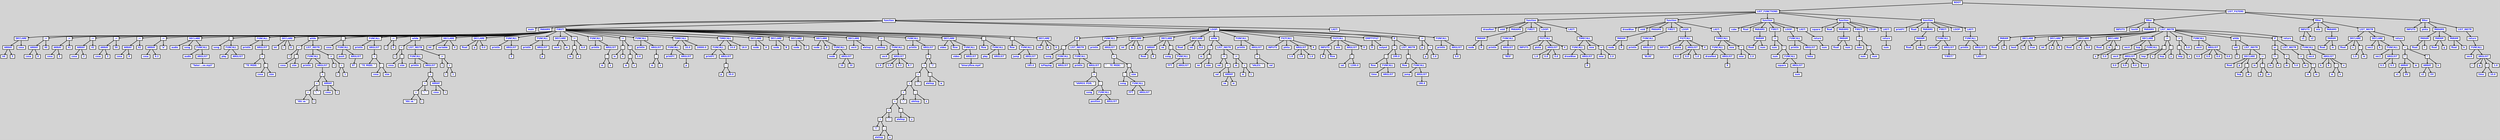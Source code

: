 digraph {

	ordering=out;
	ranksep=.4;
	bgcolor="lightgrey"; node [shape=box, fixedsize=false, fontsize=12, fontname="Helvetica-bold", fontcolor="blue"
		width=.25, height=.25, color="black", fillcolor="white", style="filled, solid, bold"];
	edge [arrowsize=.5, color="black", style="bold"]

  n0 [label="ROOT"];
  n1 [label="LIST_FUNCTIONS"];
  n1 [label="LIST_FUNCTIONS"];
  n2 [label="function"];
  n2 [label="function"];
  n3 [label="main"];
  n4 [label="PARAMS"];
  n5 [label="FIRST:"];
  n5 [label="FIRST:"];
  n6 [label="DECLARE"];
  n6 [label="DECLARE"];
  n7 [label="ARRAY"];
  n7 [label="ARRAY"];
  n8 [label="int"];
  n9 [label="5"];
  n10 [label="cosa"];
  n11 [label=":="];
  n11 [label=":="];
  n12 [label="ARRAY"];
  n12 [label="ARRAY"];
  n13 [label="cosa"];
  n14 [label="0"];
  n15 [label="40"];
  n16 [label=":="];
  n16 [label=":="];
  n17 [label="ARRAY"];
  n17 [label="ARRAY"];
  n18 [label="cosa"];
  n19 [label="1"];
  n20 [label="41"];
  n21 [label=":="];
  n21 [label=":="];
  n22 [label="ARRAY"];
  n22 [label="ARRAY"];
  n23 [label="cosa"];
  n24 [label="2"];
  n25 [label="42"];
  n26 [label=":="];
  n26 [label=":="];
  n27 [label="ARRAY"];
  n27 [label="ARRAY"];
  n28 [label="cosa"];
  n29 [label="3"];
  n30 [label="50"];
  n31 [label=":="];
  n31 [label=":="];
  n32 [label="ARRAY"];
  n32 [label="ARRAY"];
  n33 [label="cosa"];
  n34 [label="4"];
  n35 [label="62"];
  n36 [label=":="];
  n36 [label=":="];
  n37 [label="ARRAY"];
  n37 [label="ARRAY"];
  n38 [label="cosa"];
  n39 [label="9.3"];
  n40 [label="\"a\""];
  n41 [label="DECLARE"];
  n41 [label="DECLARE"];
  n42 [label="audio"];
  n43 [label="song"];
  n44 [label="FUNCALL"];
  n44 [label="FUNCALL"];
  n45 [label="audio"];
  n46 [label="ARGLIST"];
  n46 [label="ARGLIST"];
  n47 [label="\"Talos'...se.mp3\""];
  n48 [label="."];
  n48 [label="."];
  n49 [label="song"];
  n50 [label="FUNCALL"];
  n50 [label="FUNCALL"];
  n51 [label="play"];
  n52 [label="ARGLIST"];
  n53 [label="FUNCALL"];
  n53 [label="FUNCALL"];
  n54 [label="println"];
  n55 [label="ARGLIST"];
  n55 [label="ARGLIST"];
  n56 [label="+"];
  n56 [label="+"];
  n57 [label="\"TE MIDE: \""];
  n58 [label="."];
  n58 [label="."];
  n59 [label="cosa"];
  n60 [label="size"];
  n61 [label="DECLARE"];
  n61 [label="DECLARE"];
  n62 [label="int"];
  n63 [label="i"];
  n64 [label="0"];
  n65 [label="while"];
  n65 [label="while"];
  n66 [label="<"];
  n66 [label="<"];
  n67 [label="i"];
  n68 [label="."];
  n68 [label="."];
  n69 [label="cosa"];
  n70 [label="size"];
  n71 [label="LIST_INSTR"];
  n71 [label="LIST_INSTR"];
  n72 [label="FUNCALL"];
  n72 [label="FUNCALL"];
  n73 [label="println"];
  n74 [label="ARGLIST"];
  n74 [label="ARGLIST"];
  n75 [label="+"];
  n75 [label="+"];
  n76 [label="+"];
  n76 [label="+"];
  n77 [label="+"];
  n77 [label="+"];
  n78 [label="\"Ahi va \""];
  n79 [label="i"];
  n80 [label="\": \""];
  n81 [label="ARRAY"];
  n81 [label="ARRAY"];
  n82 [label="cosa"];
  n83 [label="i"];
  n84 [label=":="];
  n84 [label=":="];
  n85 [label="i"];
  n86 [label="+"];
  n86 [label="+"];
  n87 [label="i"];
  n88 [label="1"];
  n89 [label="."];
  n89 [label="."];
  n90 [label="cosa"];
  n91 [label="FUNCALL"];
  n91 [label="FUNCALL"];
  n92 [label="push"];
  n93 [label="ARGLIST"];
  n93 [label="ARGLIST"];
  n94 [label="97"];
  n95 [label="FUNCALL"];
  n95 [label="FUNCALL"];
  n96 [label="println"];
  n97 [label="ARGLIST"];
  n97 [label="ARGLIST"];
  n98 [label="+"];
  n98 [label="+"];
  n99 [label="\"TE MIDE: \""];
  n100 [label="."];
  n100 [label="."];
  n101 [label="cosa"];
  n102 [label="size"];
  n103 [label=":="];
  n103 [label=":="];
  n104 [label="i"];
  n105 [label="0"];
  n106 [label="while"];
  n106 [label="while"];
  n107 [label="<"];
  n107 [label="<"];
  n108 [label="i"];
  n109 [label="."];
  n109 [label="."];
  n110 [label="cosa"];
  n111 [label="size"];
  n112 [label="LIST_INSTR"];
  n112 [label="LIST_INSTR"];
  n113 [label="FUNCALL"];
  n113 [label="FUNCALL"];
  n114 [label="println"];
  n115 [label="ARGLIST"];
  n115 [label="ARGLIST"];
  n116 [label="+"];
  n116 [label="+"];
  n117 [label="+"];
  n117 [label="+"];
  n118 [label="+"];
  n118 [label="+"];
  n119 [label="\"Ahi va \""];
  n120 [label="i"];
  n121 [label="\": \""];
  n122 [label="ARRAY"];
  n122 [label="ARRAY"];
  n123 [label="cosa"];
  n124 [label="i"];
  n125 [label=":="];
  n125 [label=":="];
  n126 [label="i"];
  n127 [label="+"];
  n127 [label="+"];
  n128 [label="i"];
  n129 [label="1"];
  n130 [label="DECLARE"];
  n130 [label="DECLARE"];
  n131 [label="int"];
  n132 [label="variable"];
  n133 [label="0"];
  n134 [label="DECLARE"];
  n134 [label="DECLARE"];
  n135 [label="float"];
  n136 [label="p"];
  n137 [label="0.0"];
  n138 [label="FUNCALL"];
  n138 [label="FUNCALL"];
  n139 [label="println"];
  n140 [label="ARGLIST"];
  n140 [label="ARGLIST"];
  n141 [label="3"];
  n142 [label="FUNCALL"];
  n142 [label="FUNCALL"];
  n143 [label="println"];
  n144 [label="ARGLIST"];
  n144 [label="ARGLIST"];
  n145 [label="p"];
  n146 [label="DECLARE"];
  n146 [label="DECLARE"];
  n147 [label="vec4"];
  n148 [label="m"];
  n149 [label=":="];
  n149 [label=":="];
  n150 [label="."];
  n150 [label="."];
  n151 [label="m"];
  n152 [label="x"];
  n153 [label="6.0"];
  n154 [label="FUNCALL"];
  n154 [label="FUNCALL"];
  n155 [label="println"];
  n156 [label="ARGLIST"];
  n156 [label="ARGLIST"];
  n157 [label="."];
  n157 [label="."];
  n158 [label="m"];
  n159 [label="x"];
  n160 [label=":="];
  n160 [label=":="];
  n161 [label="."];
  n161 [label="."];
  n162 [label="m"];
  n163 [label="x"];
  n164 [label="*"];
  n164 [label="*"];
  n165 [label="."];
  n165 [label="."];
  n166 [label="m"];
  n167 [label="x"];
  n168 [label="2.0"];
  n169 [label="FUNCALL"];
  n169 [label="FUNCALL"];
  n170 [label="println"];
  n171 [label="ARGLIST"];
  n171 [label="ARGLIST"];
  n172 [label="."];
  n172 [label="."];
  n173 [label="m"];
  n174 [label="x"];
  n175 [label="TIMECALL"];
  n175 [label="TIMECALL"];
  n176 [label="FUNCALL"];
  n176 [label="FUNCALL"];
  n177 [label="printFC"];
  n178 [label="ARGLIST"];
  n178 [label="ARGLIST"];
  n179 [label="p"];
  n180 [label="10.0"];
  n181 [label="10000.0"];
  n182 [label="TIMECALL"];
  n182 [label="TIMECALL"];
  n183 [label="FUNCALL"];
  n183 [label="FUNCALL"];
  n184 [label="printFC"];
  n185 [label="ARGLIST"];
  n185 [label="ARGLIST"];
  n186 [label="-"];
  n186 [label="-"];
  n187 [label="p"];
  n188 [label="10.0"];
  n189 [label="14.0"];
  n190 [label="18.0"];
  n191 [label="DECLARE"];
  n191 [label="DECLARE"];
  n192 [label="node"];
  n193 [label="A"];
  n194 [label="DECLARE"];
  n194 [label="DECLARE"];
  n195 [label="node"];
  n196 [label="B"];
  n197 [label="DECLARE"];
  n197 [label="DECLARE"];
  n198 [label="node"];
  n199 [label="C"];
  n200 [label="DECLARE"];
  n200 [label="DECLARE"];
  n201 [label="node"];
  n202 [label="D"];
  n203 [label="FUNCALL"];
  n203 [label="FUNCALL"];
  n204 [label="node"];
  n205 [label="ARGLIST"];
  n205 [label="ARGLIST"];
  n206 [label="10"];
  n207 [label="10"];
  n208 [label="DECLARE"];
  n208 [label="DECLARE"];
  n209 [label="vec4"];
  n210 [label="alehop"];
  n211 [label=":="];
  n211 [label=":="];
  n212 [label="alehop"];
  n213 [label="FUNCALL"];
  n213 [label="FUNCALL"];
  n214 [label="vec4"];
  n215 [label="ARGLIST"];
  n215 [label="ARGLIST"];
  n216 [label="1.9"];
  n217 [label="2.9"];
  n218 [label="5.3"];
  n219 [label="8.7"];
  n220 [label="FUNCALL"];
  n220 [label="FUNCALL"];
  n221 [label="println"];
  n222 [label="ARGLIST"];
  n222 [label="ARGLIST"];
  n223 [label="+"];
  n223 [label="+"];
  n224 [label="+"];
  n224 [label="+"];
  n225 [label="+"];
  n225 [label="+"];
  n226 [label="+"];
  n226 [label="+"];
  n227 [label="+"];
  n227 [label="+"];
  n228 [label="+"];
  n228 [label="+"];
  n229 [label="+"];
  n229 [label="+"];
  n230 [label="+"];
  n230 [label="+"];
  n231 [label="\"(\""];
  n232 [label="."];
  n232 [label="."];
  n233 [label="alehop"];
  n234 [label="x"];
  n235 [label="\",\""];
  n236 [label="."];
  n236 [label="."];
  n237 [label="alehop"];
  n238 [label="y"];
  n239 [label="\",\""];
  n240 [label="."];
  n240 [label="."];
  n241 [label="alehop"];
  n242 [label="z"];
  n243 [label="\",\""];
  n244 [label="."];
  n244 [label="."];
  n245 [label="alehop"];
  n246 [label="w"];
  n247 [label="\")\""];
  n248 [label="DECLARE"];
  n248 [label="DECLARE"];
  n249 [label="video"];
  n250 [label="flow"];
  n251 [label="FUNCALL"];
  n251 [label="FUNCALL"];
  n252 [label="video"];
  n253 [label="ARGLIST"];
  n253 [label="ARGLIST"];
  n254 [label="\"binaryflow.mp4\""];
  n255 [label="."];
  n255 [label="."];
  n256 [label="flow"];
  n257 [label="FUNCALL"];
  n257 [label="FUNCALL"];
  n258 [label="play"];
  n259 [label="ARGLIST"];
  n260 [label="."];
  n260 [label="."];
  n261 [label="flow"];
  n262 [label="FUNCALL"];
  n262 [label="FUNCALL"];
  n263 [label="jump"];
  n264 [label="ARGLIST"];
  n264 [label="ARGLIST"];
  n265 [label="185.0"];
  n266 [label="DECLARE"];
  n266 [label="DECLARE"];
  n267 [label="int"];
  n268 [label="k"];
  n269 [label="0"];
  n270 [label="LOOP:"];
  n270 [label="LOOP:"];
  n271 [label="if"];
  n271 [label="if"];
  n272 [label="."];
  n272 [label="."];
  n273 [label="song"];
  n274 [label="FUNCALL"];
  n274 [label="FUNCALL"];
  n275 [label="isPlaying"];
  n276 [label="ARGLIST"];
  n277 [label="LIST_INSTR"];
  n277 [label="LIST_INSTR"];
  n278 [label="FUNCALL"];
  n278 [label="FUNCALL"];
  n279 [label="println"];
  n280 [label="ARGLIST"];
  n280 [label="ARGLIST"];
  n281 [label="+"];
  n281 [label="+"];
  n282 [label="\"VAMOS POR: \""];
  n283 [label="."];
  n283 [label="."];
  n284 [label="song"];
  n285 [label="FUNCALL"];
  n285 [label="FUNCALL"];
  n286 [label="position"];
  n287 [label="ARGLIST"];
  n288 [label="FUNCALL"];
  n288 [label="FUNCALL"];
  n289 [label="println"];
  n290 [label="ARGLIST"];
  n290 [label="ARGLIST"];
  n291 [label="+"];
  n291 [label="+"];
  n292 [label="\"    TE MIDE: \""];
  n293 [label="."];
  n293 [label="."];
  n294 [label="."];
  n294 [label="."];
  n295 [label="song"];
  n296 [label="FUNCALL"];
  n296 [label="FUNCALL"];
  n297 [label="FFT"];
  n298 [label="ARGLIST"];
  n299 [label="size"];
  n300 [label="DECLARE"];
  n300 [label="DECLARE"];
  n301 [label="int"];
  n302 [label="m"];
  n303 [label="0"];
  n304 [label="DECLARE"];
  n304 [label="DECLARE"];
  n305 [label="ARRAY"];
  n305 [label="ARRAY"];
  n306 [label="float"];
  n307 [label="4"];
  n308 [label="ne"];
  n309 [label="."];
  n309 [label="."];
  n310 [label="song"];
  n311 [label="FUNCALL"];
  n311 [label="FUNCALL"];
  n312 [label="FFT"];
  n313 [label="ARGLIST"];
  n314 [label="DECLARE"];
  n314 [label="DECLARE"];
  n315 [label="float"];
  n316 [label="val"];
  n317 [label="0.0"];
  n318 [label="while"];
  n318 [label="while"];
  n319 [label="<"];
  n319 [label="<"];
  n320 [label="m"];
  n321 [label="."];
  n321 [label="."];
  n322 [label="ne"];
  n323 [label="size"];
  n324 [label="LIST_INSTR"];
  n324 [label="LIST_INSTR"];
  n325 [label=":="];
  n325 [label=":="];
  n326 [label="val"];
  n327 [label="+"];
  n327 [label="+"];
  n328 [label="val"];
  n329 [label="ARRAY"];
  n329 [label="ARRAY"];
  n330 [label="ne"];
  n331 [label="m"];
  n332 [label=":="];
  n332 [label=":="];
  n333 [label="m"];
  n334 [label="+"];
  n334 [label="+"];
  n335 [label="m"];
  n336 [label="1"];
  n337 [label="FUNCALL"];
  n337 [label="FUNCALL"];
  n338 [label="println"];
  n339 [label="ARGLIST"];
  n339 [label="ARGLIST"];
  n340 [label="+"];
  n340 [label="+"];
  n341 [label="\"VALES: \""];
  n342 [label="val"];
  n343 [label="FILTCALL"];
  n343 [label="FILTCALL"];
  n344 [label="INPUTS"];
  n345 [label="pinta"];
  n346 [label="ARGLIST"];
  n346 [label="ARGLIST"];
  n347 [label="1.0"];
  n348 [label="1.0"];
  n349 [label="1.0"];
  n350 [label="A"];
  n351 [label="FILTCALL"];
  n351 [label="FILTCALL"];
  n352 [label="INPUTS"];
  n352 [label="INPUTS"];
  n353 [label="A"];
  n354 [label="flow"];
  n355 [label="mix"];
  n356 [label="ARGLIST"];
  n356 [label="ARGLIST"];
  n357 [label="/"];
  n357 [label="/"];
  n358 [label="val"];
  n359 [label="1200.0"];
  n360 [label="D"];
  n361 [label="EMPTYFILT"];
  n361 [label="EMPTYFILT"];
  n362 [label="D"];
  n363 [label="output"];
  n364 [label="if"];
  n364 [label="if"];
  n365 [label=">"];
  n365 [label=">"];
  n366 [label="."];
  n366 [label="."];
  n367 [label="flow"];
  n368 [label="FUNCALL"];
  n368 [label="FUNCALL"];
  n369 [label="time"];
  n370 [label="ARGLIST"];
  n371 [label="199.0"];
  n372 [label="LIST_INSTR"];
  n372 [label="LIST_INSTR"];
  n373 [label="."];
  n373 [label="."];
  n374 [label="flow"];
  n375 [label="FUNCALL"];
  n375 [label="FUNCALL"];
  n376 [label="jump"];
  n377 [label="ARGLIST"];
  n377 [label="ARGLIST"];
  n378 [label="186.0"];
  n379 [label=":="];
  n379 [label=":="];
  n380 [label="p"];
  n381 [label="+"];
  n381 [label="+"];
  n382 [label="p"];
  n383 [label="1.0"];
  n384 [label="LAST:"];
  n384 [label="LAST:"];
  n385 [label="FUNCALL"];
  n385 [label="FUNCALL"];
  n386 [label="println"];
  n387 [label="ARGLIST"];
  n387 [label="ARGLIST"];
  n388 [label="9.0"];
  n389 [label="function"];
  n389 [label="function"];
  n390 [label="drawRed"];
  n391 [label="void"];
  n392 [label="PARAMS"];
  n392 [label="PARAMS"];
  n393 [label="PARAM"];
  n393 [label="PARAM"];
  n394 [label="node"];
  n395 [label="X"];
  n396 [label="FIRST:"];
  n396 [label="FIRST:"];
  n397 [label="FUNCALL"];
  n397 [label="FUNCALL"];
  n398 [label="println"];
  n399 [label="ARGLIST"];
  n399 [label="ARGLIST"];
  n400 [label="\"RED\""];
  n401 [label="LOOP:"];
  n401 [label="LOOP:"];
  n402 [label="FILTCALL"];
  n402 [label="FILTCALL"];
  n403 [label="INPUTS"];
  n404 [label="pinta"];
  n405 [label="ARGLIST"];
  n405 [label="ARGLIST"];
  n406 [label="1.0"];
  n407 [label="0.0"];
  n408 [label="0.0"];
  n409 [label="X"];
  n410 [label="LAST:"];
  n410 [label="LAST:"];
  n411 [label="TIMECALL"];
  n411 [label="TIMECALL"];
  n412 [label="FUNCALL"];
  n412 [label="FUNCALL"];
  n413 [label="drawBlue"];
  n414 [label="ARGLIST"];
  n414 [label="ARGLIST"];
  n415 [label="X"];
  n416 [label="now"];
  n417 [label="+"];
  n417 [label="+"];
  n418 [label="now"];
  n419 [label="2.0"];
  n420 [label="function"];
  n420 [label="function"];
  n421 [label="drawBlue"];
  n422 [label="void"];
  n423 [label="PARAMS"];
  n423 [label="PARAMS"];
  n424 [label="PARAM"];
  n424 [label="PARAM"];
  n425 [label="node"];
  n426 [label="X"];
  n427 [label="FIRST:"];
  n427 [label="FIRST:"];
  n428 [label="FUNCALL"];
  n428 [label="FUNCALL"];
  n429 [label="println"];
  n430 [label="ARGLIST"];
  n430 [label="ARGLIST"];
  n431 [label="\"BLUE\""];
  n432 [label="LOOP:"];
  n432 [label="LOOP:"];
  n433 [label="FILTCALL"];
  n433 [label="FILTCALL"];
  n434 [label="INPUTS"];
  n435 [label="pinta"];
  n436 [label="ARGLIST"];
  n436 [label="ARGLIST"];
  n437 [label="0.0"];
  n438 [label="0.0"];
  n439 [label="1.0"];
  n440 [label="X"];
  n441 [label="LAST:"];
  n441 [label="LAST:"];
  n442 [label="TIMECALL"];
  n442 [label="TIMECALL"];
  n443 [label="FUNCALL"];
  n443 [label="FUNCALL"];
  n444 [label="drawRed"];
  n445 [label="ARGLIST"];
  n445 [label="ARGLIST"];
  n446 [label="X"];
  n447 [label="now"];
  n448 [label="+"];
  n448 [label="+"];
  n449 [label="now"];
  n450 [label="2.0"];
  n451 [label="function"];
  n451 [label="function"];
  n452 [label="cube"];
  n453 [label="float"];
  n454 [label="PARAMS"];
  n454 [label="PARAMS"];
  n455 [label="PARAM"];
  n455 [label="PARAM"];
  n456 [label="float"];
  n457 [label="num"];
  n458 [label="FIRST:"];
  n458 [label="FIRST:"];
  n459 [label=":="];
  n459 [label=":="];
  n460 [label="num"];
  n461 [label="*"];
  n461 [label="*"];
  n462 [label="num"];
  n463 [label="FUNCALL"];
  n463 [label="FUNCALL"];
  n464 [label="square"];
  n465 [label="ARGLIST"];
  n465 [label="ARGLIST"];
  n466 [label="num"];
  n467 [label="LOOP:"];
  n467 [label="LOOP:"];
  n468 [label="FUNCALL"];
  n468 [label="FUNCALL"];
  n469 [label="println"];
  n470 [label="ARGLIST"];
  n470 [label="ARGLIST"];
  n471 [label="false"];
  n472 [label="LAST:"];
  n472 [label="LAST:"];
  n473 [label="return"];
  n473 [label="return"];
  n474 [label="num"];
  n475 [label="function"];
  n475 [label="function"];
  n476 [label="square"];
  n477 [label="float"];
  n478 [label="PARAMS"];
  n478 [label="PARAMS"];
  n479 [label="PARAM"];
  n479 [label="PARAM"];
  n480 [label="float"];
  n481 [label="num"];
  n482 [label="FIRST:"];
  n482 [label="FIRST:"];
  n483 [label=":="];
  n483 [label=":="];
  n484 [label="num"];
  n485 [label="*"];
  n485 [label="*"];
  n486 [label="num"];
  n487 [label="num"];
  n488 [label="LOOP:"];
  n489 [label="LAST:"];
  n489 [label="LAST:"];
  n490 [label="return"];
  n490 [label="return"];
  n491 [label="num"];
  n492 [label="function"];
  n492 [label="function"];
  n493 [label="printFC"];
  n494 [label="float"];
  n495 [label="PARAMS"];
  n495 [label="PARAMS"];
  n496 [label="PARAM"];
  n496 [label="PARAM"];
  n497 [label="float"];
  n498 [label="num"];
  n499 [label="FIRST:"];
  n499 [label="FIRST:"];
  n500 [label="FUNCALL"];
  n500 [label="FUNCALL"];
  n501 [label="println"];
  n502 [label="ARGLIST"];
  n502 [label="ARGLIST"];
  n503 [label="\"FIRST!\""];
  n504 [label="LOOP:"];
  n505 [label="LAST:"];
  n505 [label="LAST:"];
  n506 [label="FUNCALL"];
  n506 [label="FUNCALL"];
  n507 [label="println"];
  n508 [label="ARGLIST"];
  n508 [label="ARGLIST"];
  n509 [label="\"LAST!\""];
  n510 [label="LIST_FILTERS"];
  n510 [label="LIST_FILTERS"];
  n511 [label="filter"];
  n511 [label="filter"];
  n512 [label="INPUTS"];
  n513 [label="testA"];
  n514 [label="PARAMS"];
  n514 [label="PARAMS"];
  n515 [label="PARAM"];
  n515 [label="PARAM"];
  n516 [label="float"];
  n517 [label="k"];
  n518 [label="LIST_INSTR"];
  n518 [label="LIST_INSTR"];
  n519 [label="DECLARE"];
  n519 [label="DECLARE"];
  n520 [label="bool"];
  n521 [label="t"];
  n522 [label="true"];
  n523 [label="DECLARE"];
  n523 [label="DECLARE"];
  n524 [label="int"];
  n525 [label="p"];
  n526 [label="5"];
  n527 [label="DECLARE"];
  n527 [label="DECLARE"];
  n528 [label="float"];
  n529 [label="n"];
  n530 [label="5.0"];
  n531 [label="DECLARE"];
  n531 [label="DECLARE"];
  n532 [label="float"];
  n533 [label="m"];
  n534 [label="*"];
  n534 [label="*"];
  n535 [label="n"];
  n536 [label="5.0"];
  n537 [label="DECLARE"];
  n537 [label="DECLARE"];
  n538 [label="vec4"];
  n539 [label="hop"];
  n540 [label="FUNCALL"];
  n540 [label="FUNCALL"];
  n541 [label="vec4"];
  n542 [label="ARGLIST"];
  n542 [label="ARGLIST"];
  n543 [label="0.0"];
  n544 [label="0.0"];
  n545 [label="0.0"];
  n546 [label="0.0"];
  n547 [label=":="];
  n547 [label=":="];
  n548 [label="."];
  n548 [label="."];
  n549 [label="hop"];
  n550 [label="x"];
  n551 [label="."];
  n551 [label="."];
  n552 [label="hop"];
  n553 [label="y"];
  n554 [label=":="];
  n554 [label=":="];
  n555 [label="."];
  n555 [label="."];
  n556 [label="hop"];
  n557 [label="z"];
  n558 [label="5.0"];
  n559 [label="FUNCALL"];
  n559 [label="FUNCALL"];
  n560 [label="vec4"];
  n561 [label="ARGLIST"];
  n561 [label="ARGLIST"];
  n562 [label="0.0"];
  n563 [label="0.0"];
  n564 [label="0.0"];
  n565 [label="0.0"];
  n566 [label="while"];
  n566 [label="while"];
  n567 [label="not"];
  n567 [label="not"];
  n568 [label="t"];
  n569 [label="LIST_INSTR"];
  n569 [label="LIST_INSTR"];
  n570 [label="DECLARE"];
  n570 [label="DECLARE"];
  n571 [label="float"];
  n572 [label="p"];
  n573 [label="."];
  n573 [label="."];
  n574 [label="hop"];
  n575 [label="w"];
  n576 [label=":="];
  n576 [label=":="];
  n577 [label="m"];
  n578 [label="*"];
  n578 [label="*"];
  n579 [label="p"];
  n580 [label="m"];
  n581 [label="if"];
  n581 [label="if"];
  n582 [label="or"];
  n582 [label="or"];
  n583 [label="!="];
  n583 [label="!="];
  n584 [label="m"];
  n585 [label="n"];
  n586 [label="<"];
  n586 [label="<"];
  n587 [label="m"];
  n588 [label="5.0"];
  n589 [label="LIST_INSTR"];
  n589 [label="LIST_INSTR"];
  n590 [label=":="];
  n590 [label=":="];
  n591 [label="m"];
  n592 [label="*"];
  n592 [label="*"];
  n593 [label="m"];
  n594 [label="m"];
  n595 [label="return"];
  n595 [label="return"];
  n596 [label="FUNCALL"];
  n596 [label="FUNCALL"];
  n597 [label="vec4"];
  n598 [label="ARGLIST"];
  n598 [label="ARGLIST"];
  n599 [label="k"];
  n600 [label="k"];
  n601 [label="-"];
  n601 [label="-"];
  n602 [label="m"];
  n603 [label="n"];
  n604 [label="n"];
  n605 [label="filter"];
  n605 [label="filter"];
  n606 [label="INPUTS"];
  n606 [label="INPUTS"];
  n607 [label="v1"];
  n608 [label="v2"];
  n609 [label="mix"];
  n610 [label="PARAMS"];
  n610 [label="PARAMS"];
  n611 [label="PARAM"];
  n611 [label="PARAM"];
  n612 [label="float"];
  n613 [label="m"];
  n614 [label="LIST_INSTR"];
  n614 [label="LIST_INSTR"];
  n615 [label="DECLARE"];
  n615 [label="DECLARE"];
  n616 [label="float"];
  n617 [label="n"];
  n618 [label="-"];
  n618 [label="-"];
  n619 [label="1.0"];
  n620 [label="m"];
  n621 [label="DECLARE"];
  n621 [label="DECLARE"];
  n622 [label="vec2"];
  n623 [label="k"];
  n624 [label="FUNCALL"];
  n624 [label="FUNCALL"];
  n625 [label="vec2"];
  n626 [label="ARGLIST"];
  n626 [label="ARGLIST"];
  n627 [label="0.5"];
  n628 [label="0.5"];
  n629 [label="return"];
  n629 [label="return"];
  n630 [label="+"];
  n630 [label="+"];
  n631 [label="*"];
  n631 [label="*"];
  n632 [label="ARRAY"];
  n632 [label="ARRAY"];
  n633 [label="v1"];
  n634 [label="UV"];
  n635 [label="m"];
  n636 [label="*"];
  n636 [label="*"];
  n637 [label="ARRAY"];
  n637 [label="ARRAY"];
  n638 [label="v2"];
  n639 [label="UV"];
  n640 [label="n"];
  n641 [label="filter"];
  n641 [label="filter"];
  n642 [label="INPUTS"];
  n643 [label="pinta"];
  n644 [label="PARAMS"];
  n644 [label="PARAMS"];
  n645 [label="PARAM"];
  n645 [label="PARAM"];
  n646 [label="float"];
  n647 [label="r"];
  n648 [label="PARAM"];
  n648 [label="PARAM"];
  n649 [label="float"];
  n650 [label="g"];
  n651 [label="PARAM"];
  n651 [label="PARAM"];
  n652 [label="float"];
  n653 [label="b"];
  n654 [label="LIST_INSTR"];
  n654 [label="LIST_INSTR"];
  n655 [label="return"];
  n655 [label="return"];
  n656 [label="FUNCALL"];
  n656 [label="FUNCALL"];
  n657 [label="vec4"];
  n658 [label="ARGLIST"];
  n658 [label="ARGLIST"];
  n659 [label="r"];
  n660 [label="g"];
  n661 [label="/"];
  n661 [label="/"];
  n662 [label="time"];
  n663 [label="10.0"];
  n664 [label="1.0"];

  n0 -> n1 // "ROOT" -> "LIST_FUNCTIONS"
  n1 -> n2 // "LIST_FUNCTIONS" -> "function"
  n2 -> n3 // "function" -> "main"
  n2 -> n4 // "function" -> "PARAMS"
  n2 -> n5 // "function" -> "FIRST:"
  n5 -> n6 // "FIRST:" -> "DECLARE"
  n6 -> n7 // "DECLARE" -> "ARRAY"
  n7 -> n8 // "ARRAY" -> "int"
  n7 -> n9 // "ARRAY" -> "5"
  n6 -> n10 // "DECLARE" -> "cosa"
  n5 -> n11 // "FIRST:" -> ":="
  n11 -> n12 // ":=" -> "ARRAY"
  n12 -> n13 // "ARRAY" -> "cosa"
  n12 -> n14 // "ARRAY" -> "0"
  n11 -> n15 // ":=" -> "40"
  n5 -> n16 // "FIRST:" -> ":="
  n16 -> n17 // ":=" -> "ARRAY"
  n17 -> n18 // "ARRAY" -> "cosa"
  n17 -> n19 // "ARRAY" -> "1"
  n16 -> n20 // ":=" -> "41"
  n5 -> n21 // "FIRST:" -> ":="
  n21 -> n22 // ":=" -> "ARRAY"
  n22 -> n23 // "ARRAY" -> "cosa"
  n22 -> n24 // "ARRAY" -> "2"
  n21 -> n25 // ":=" -> "42"
  n5 -> n26 // "FIRST:" -> ":="
  n26 -> n27 // ":=" -> "ARRAY"
  n27 -> n28 // "ARRAY" -> "cosa"
  n27 -> n29 // "ARRAY" -> "3"
  n26 -> n30 // ":=" -> "50"
  n5 -> n31 // "FIRST:" -> ":="
  n31 -> n32 // ":=" -> "ARRAY"
  n32 -> n33 // "ARRAY" -> "cosa"
  n32 -> n34 // "ARRAY" -> "4"
  n31 -> n35 // ":=" -> "62"
  n5 -> n36 // "FIRST:" -> ":="
  n36 -> n37 // ":=" -> "ARRAY"
  n37 -> n38 // "ARRAY" -> "cosa"
  n37 -> n39 // "ARRAY" -> "9.3"
  n36 -> n40 // ":=" -> "\"a\""
  n5 -> n41 // "FIRST:" -> "DECLARE"
  n41 -> n42 // "DECLARE" -> "audio"
  n41 -> n43 // "DECLARE" -> "song"
  n41 -> n44 // "DECLARE" -> "FUNCALL"
  n44 -> n45 // "FUNCALL" -> "audio"
  n44 -> n46 // "FUNCALL" -> "ARGLIST"
  n46 -> n47 // "ARGLIST" -> "\"Talos'...se.mp3\""
  n5 -> n48 // "FIRST:" -> "."
  n48 -> n49 // "." -> "song"
  n48 -> n50 // "." -> "FUNCALL"
  n50 -> n51 // "FUNCALL" -> "play"
  n50 -> n52 // "FUNCALL" -> "ARGLIST"
  n5 -> n53 // "FIRST:" -> "FUNCALL"
  n53 -> n54 // "FUNCALL" -> "println"
  n53 -> n55 // "FUNCALL" -> "ARGLIST"
  n55 -> n56 // "ARGLIST" -> "+"
  n56 -> n57 // "+" -> "\"TE MIDE: \""
  n56 -> n58 // "+" -> "."
  n58 -> n59 // "." -> "cosa"
  n58 -> n60 // "." -> "size"
  n5 -> n61 // "FIRST:" -> "DECLARE"
  n61 -> n62 // "DECLARE" -> "int"
  n61 -> n63 // "DECLARE" -> "i"
  n61 -> n64 // "DECLARE" -> "0"
  n5 -> n65 // "FIRST:" -> "while"
  n65 -> n66 // "while" -> "<"
  n66 -> n67 // "<" -> "i"
  n66 -> n68 // "<" -> "."
  n68 -> n69 // "." -> "cosa"
  n68 -> n70 // "." -> "size"
  n65 -> n71 // "while" -> "LIST_INSTR"
  n71 -> n72 // "LIST_INSTR" -> "FUNCALL"
  n72 -> n73 // "FUNCALL" -> "println"
  n72 -> n74 // "FUNCALL" -> "ARGLIST"
  n74 -> n75 // "ARGLIST" -> "+"
  n75 -> n76 // "+" -> "+"
  n76 -> n77 // "+" -> "+"
  n77 -> n78 // "+" -> "\"Ahi va \""
  n77 -> n79 // "+" -> "i"
  n76 -> n80 // "+" -> "\": \""
  n75 -> n81 // "+" -> "ARRAY"
  n81 -> n82 // "ARRAY" -> "cosa"
  n81 -> n83 // "ARRAY" -> "i"
  n71 -> n84 // "LIST_INSTR" -> ":="
  n84 -> n85 // ":=" -> "i"
  n84 -> n86 // ":=" -> "+"
  n86 -> n87 // "+" -> "i"
  n86 -> n88 // "+" -> "1"
  n5 -> n89 // "FIRST:" -> "."
  n89 -> n90 // "." -> "cosa"
  n89 -> n91 // "." -> "FUNCALL"
  n91 -> n92 // "FUNCALL" -> "push"
  n91 -> n93 // "FUNCALL" -> "ARGLIST"
  n93 -> n94 // "ARGLIST" -> "97"
  n5 -> n95 // "FIRST:" -> "FUNCALL"
  n95 -> n96 // "FUNCALL" -> "println"
  n95 -> n97 // "FUNCALL" -> "ARGLIST"
  n97 -> n98 // "ARGLIST" -> "+"
  n98 -> n99 // "+" -> "\"TE MIDE: \""
  n98 -> n100 // "+" -> "."
  n100 -> n101 // "." -> "cosa"
  n100 -> n102 // "." -> "size"
  n5 -> n103 // "FIRST:" -> ":="
  n103 -> n104 // ":=" -> "i"
  n103 -> n105 // ":=" -> "0"
  n5 -> n106 // "FIRST:" -> "while"
  n106 -> n107 // "while" -> "<"
  n107 -> n108 // "<" -> "i"
  n107 -> n109 // "<" -> "."
  n109 -> n110 // "." -> "cosa"
  n109 -> n111 // "." -> "size"
  n106 -> n112 // "while" -> "LIST_INSTR"
  n112 -> n113 // "LIST_INSTR" -> "FUNCALL"
  n113 -> n114 // "FUNCALL" -> "println"
  n113 -> n115 // "FUNCALL" -> "ARGLIST"
  n115 -> n116 // "ARGLIST" -> "+"
  n116 -> n117 // "+" -> "+"
  n117 -> n118 // "+" -> "+"
  n118 -> n119 // "+" -> "\"Ahi va \""
  n118 -> n120 // "+" -> "i"
  n117 -> n121 // "+" -> "\": \""
  n116 -> n122 // "+" -> "ARRAY"
  n122 -> n123 // "ARRAY" -> "cosa"
  n122 -> n124 // "ARRAY" -> "i"
  n112 -> n125 // "LIST_INSTR" -> ":="
  n125 -> n126 // ":=" -> "i"
  n125 -> n127 // ":=" -> "+"
  n127 -> n128 // "+" -> "i"
  n127 -> n129 // "+" -> "1"
  n5 -> n130 // "FIRST:" -> "DECLARE"
  n130 -> n131 // "DECLARE" -> "int"
  n130 -> n132 // "DECLARE" -> "variable"
  n130 -> n133 // "DECLARE" -> "0"
  n5 -> n134 // "FIRST:" -> "DECLARE"
  n134 -> n135 // "DECLARE" -> "float"
  n134 -> n136 // "DECLARE" -> "p"
  n134 -> n137 // "DECLARE" -> "0.0"
  n5 -> n138 // "FIRST:" -> "FUNCALL"
  n138 -> n139 // "FUNCALL" -> "println"
  n138 -> n140 // "FUNCALL" -> "ARGLIST"
  n140 -> n141 // "ARGLIST" -> "3"
  n5 -> n142 // "FIRST:" -> "FUNCALL"
  n142 -> n143 // "FUNCALL" -> "println"
  n142 -> n144 // "FUNCALL" -> "ARGLIST"
  n144 -> n145 // "ARGLIST" -> "p"
  n5 -> n146 // "FIRST:" -> "DECLARE"
  n146 -> n147 // "DECLARE" -> "vec4"
  n146 -> n148 // "DECLARE" -> "m"
  n5 -> n149 // "FIRST:" -> ":="
  n149 -> n150 // ":=" -> "."
  n150 -> n151 // "." -> "m"
  n150 -> n152 // "." -> "x"
  n149 -> n153 // ":=" -> "6.0"
  n5 -> n154 // "FIRST:" -> "FUNCALL"
  n154 -> n155 // "FUNCALL" -> "println"
  n154 -> n156 // "FUNCALL" -> "ARGLIST"
  n156 -> n157 // "ARGLIST" -> "."
  n157 -> n158 // "." -> "m"
  n157 -> n159 // "." -> "x"
  n5 -> n160 // "FIRST:" -> ":="
  n160 -> n161 // ":=" -> "."
  n161 -> n162 // "." -> "m"
  n161 -> n163 // "." -> "x"
  n160 -> n164 // ":=" -> "*"
  n164 -> n165 // "*" -> "."
  n165 -> n166 // "." -> "m"
  n165 -> n167 // "." -> "x"
  n164 -> n168 // "*" -> "2.0"
  n5 -> n169 // "FIRST:" -> "FUNCALL"
  n169 -> n170 // "FUNCALL" -> "println"
  n169 -> n171 // "FUNCALL" -> "ARGLIST"
  n171 -> n172 // "ARGLIST" -> "."
  n172 -> n173 // "." -> "m"
  n172 -> n174 // "." -> "x"
  n5 -> n175 // "FIRST:" -> "TIMECALL"
  n175 -> n176 // "TIMECALL" -> "FUNCALL"
  n176 -> n177 // "FUNCALL" -> "printFC"
  n176 -> n178 // "FUNCALL" -> "ARGLIST"
  n178 -> n179 // "ARGLIST" -> "p"
  n175 -> n180 // "TIMECALL" -> "10.0"
  n175 -> n181 // "TIMECALL" -> "10000.0"
  n5 -> n182 // "FIRST:" -> "TIMECALL"
  n182 -> n183 // "TIMECALL" -> "FUNCALL"
  n183 -> n184 // "FUNCALL" -> "printFC"
  n183 -> n185 // "FUNCALL" -> "ARGLIST"
  n185 -> n186 // "ARGLIST" -> "-"
  n186 -> n187 // "-" -> "p"
  n186 -> n188 // "-" -> "10.0"
  n182 -> n189 // "TIMECALL" -> "14.0"
  n182 -> n190 // "TIMECALL" -> "18.0"
  n5 -> n191 // "FIRST:" -> "DECLARE"
  n191 -> n192 // "DECLARE" -> "node"
  n191 -> n193 // "DECLARE" -> "A"
  n5 -> n194 // "FIRST:" -> "DECLARE"
  n194 -> n195 // "DECLARE" -> "node"
  n194 -> n196 // "DECLARE" -> "B"
  n5 -> n197 // "FIRST:" -> "DECLARE"
  n197 -> n198 // "DECLARE" -> "node"
  n197 -> n199 // "DECLARE" -> "C"
  n5 -> n200 // "FIRST:" -> "DECLARE"
  n200 -> n201 // "DECLARE" -> "node"
  n200 -> n202 // "DECLARE" -> "D"
  n200 -> n203 // "DECLARE" -> "FUNCALL"
  n203 -> n204 // "FUNCALL" -> "node"
  n203 -> n205 // "FUNCALL" -> "ARGLIST"
  n205 -> n206 // "ARGLIST" -> "10"
  n205 -> n207 // "ARGLIST" -> "10"
  n5 -> n208 // "FIRST:" -> "DECLARE"
  n208 -> n209 // "DECLARE" -> "vec4"
  n208 -> n210 // "DECLARE" -> "alehop"
  n5 -> n211 // "FIRST:" -> ":="
  n211 -> n212 // ":=" -> "alehop"
  n211 -> n213 // ":=" -> "FUNCALL"
  n213 -> n214 // "FUNCALL" -> "vec4"
  n213 -> n215 // "FUNCALL" -> "ARGLIST"
  n215 -> n216 // "ARGLIST" -> "1.9"
  n215 -> n217 // "ARGLIST" -> "2.9"
  n215 -> n218 // "ARGLIST" -> "5.3"
  n215 -> n219 // "ARGLIST" -> "8.7"
  n5 -> n220 // "FIRST:" -> "FUNCALL"
  n220 -> n221 // "FUNCALL" -> "println"
  n220 -> n222 // "FUNCALL" -> "ARGLIST"
  n222 -> n223 // "ARGLIST" -> "+"
  n223 -> n224 // "+" -> "+"
  n224 -> n225 // "+" -> "+"
  n225 -> n226 // "+" -> "+"
  n226 -> n227 // "+" -> "+"
  n227 -> n228 // "+" -> "+"
  n228 -> n229 // "+" -> "+"
  n229 -> n230 // "+" -> "+"
  n230 -> n231 // "+" -> "\"(\""
  n230 -> n232 // "+" -> "."
  n232 -> n233 // "." -> "alehop"
  n232 -> n234 // "." -> "x"
  n229 -> n235 // "+" -> "\",\""
  n228 -> n236 // "+" -> "."
  n236 -> n237 // "." -> "alehop"
  n236 -> n238 // "." -> "y"
  n227 -> n239 // "+" -> "\",\""
  n226 -> n240 // "+" -> "."
  n240 -> n241 // "." -> "alehop"
  n240 -> n242 // "." -> "z"
  n225 -> n243 // "+" -> "\",\""
  n224 -> n244 // "+" -> "."
  n244 -> n245 // "." -> "alehop"
  n244 -> n246 // "." -> "w"
  n223 -> n247 // "+" -> "\")\""
  n5 -> n248 // "FIRST:" -> "DECLARE"
  n248 -> n249 // "DECLARE" -> "video"
  n248 -> n250 // "DECLARE" -> "flow"
  n248 -> n251 // "DECLARE" -> "FUNCALL"
  n251 -> n252 // "FUNCALL" -> "video"
  n251 -> n253 // "FUNCALL" -> "ARGLIST"
  n253 -> n254 // "ARGLIST" -> "\"binaryflow.mp4\""
  n5 -> n255 // "FIRST:" -> "."
  n255 -> n256 // "." -> "flow"
  n255 -> n257 // "." -> "FUNCALL"
  n257 -> n258 // "FUNCALL" -> "play"
  n257 -> n259 // "FUNCALL" -> "ARGLIST"
  n5 -> n260 // "FIRST:" -> "."
  n260 -> n261 // "." -> "flow"
  n260 -> n262 // "." -> "FUNCALL"
  n262 -> n263 // "FUNCALL" -> "jump"
  n262 -> n264 // "FUNCALL" -> "ARGLIST"
  n264 -> n265 // "ARGLIST" -> "185.0"
  n5 -> n266 // "FIRST:" -> "DECLARE"
  n266 -> n267 // "DECLARE" -> "int"
  n266 -> n268 // "DECLARE" -> "k"
  n266 -> n269 // "DECLARE" -> "0"
  n2 -> n270 // "function" -> "LOOP:"
  n270 -> n271 // "LOOP:" -> "if"
  n271 -> n272 // "if" -> "."
  n272 -> n273 // "." -> "song"
  n272 -> n274 // "." -> "FUNCALL"
  n274 -> n275 // "FUNCALL" -> "isPlaying"
  n274 -> n276 // "FUNCALL" -> "ARGLIST"
  n271 -> n277 // "if" -> "LIST_INSTR"
  n277 -> n278 // "LIST_INSTR" -> "FUNCALL"
  n278 -> n279 // "FUNCALL" -> "println"
  n278 -> n280 // "FUNCALL" -> "ARGLIST"
  n280 -> n281 // "ARGLIST" -> "+"
  n281 -> n282 // "+" -> "\"VAMOS POR: \""
  n281 -> n283 // "+" -> "."
  n283 -> n284 // "." -> "song"
  n283 -> n285 // "." -> "FUNCALL"
  n285 -> n286 // "FUNCALL" -> "position"
  n285 -> n287 // "FUNCALL" -> "ARGLIST"
  n270 -> n288 // "LOOP:" -> "FUNCALL"
  n288 -> n289 // "FUNCALL" -> "println"
  n288 -> n290 // "FUNCALL" -> "ARGLIST"
  n290 -> n291 // "ARGLIST" -> "+"
  n291 -> n292 // "+" -> "\"    TE MIDE: \""
  n291 -> n293 // "+" -> "."
  n293 -> n294 // "." -> "."
  n294 -> n295 // "." -> "song"
  n294 -> n296 // "." -> "FUNCALL"
  n296 -> n297 // "FUNCALL" -> "FFT"
  n296 -> n298 // "FUNCALL" -> "ARGLIST"
  n293 -> n299 // "." -> "size"
  n270 -> n300 // "LOOP:" -> "DECLARE"
  n300 -> n301 // "DECLARE" -> "int"
  n300 -> n302 // "DECLARE" -> "m"
  n300 -> n303 // "DECLARE" -> "0"
  n270 -> n304 // "LOOP:" -> "DECLARE"
  n304 -> n305 // "DECLARE" -> "ARRAY"
  n305 -> n306 // "ARRAY" -> "float"
  n305 -> n307 // "ARRAY" -> "4"
  n304 -> n308 // "DECLARE" -> "ne"
  n304 -> n309 // "DECLARE" -> "."
  n309 -> n310 // "." -> "song"
  n309 -> n311 // "." -> "FUNCALL"
  n311 -> n312 // "FUNCALL" -> "FFT"
  n311 -> n313 // "FUNCALL" -> "ARGLIST"
  n270 -> n314 // "LOOP:" -> "DECLARE"
  n314 -> n315 // "DECLARE" -> "float"
  n314 -> n316 // "DECLARE" -> "val"
  n314 -> n317 // "DECLARE" -> "0.0"
  n270 -> n318 // "LOOP:" -> "while"
  n318 -> n319 // "while" -> "<"
  n319 -> n320 // "<" -> "m"
  n319 -> n321 // "<" -> "."
  n321 -> n322 // "." -> "ne"
  n321 -> n323 // "." -> "size"
  n318 -> n324 // "while" -> "LIST_INSTR"
  n324 -> n325 // "LIST_INSTR" -> ":="
  n325 -> n326 // ":=" -> "val"
  n325 -> n327 // ":=" -> "+"
  n327 -> n328 // "+" -> "val"
  n327 -> n329 // "+" -> "ARRAY"
  n329 -> n330 // "ARRAY" -> "ne"
  n329 -> n331 // "ARRAY" -> "m"
  n324 -> n332 // "LIST_INSTR" -> ":="
  n332 -> n333 // ":=" -> "m"
  n332 -> n334 // ":=" -> "+"
  n334 -> n335 // "+" -> "m"
  n334 -> n336 // "+" -> "1"
  n270 -> n337 // "LOOP:" -> "FUNCALL"
  n337 -> n338 // "FUNCALL" -> "println"
  n337 -> n339 // "FUNCALL" -> "ARGLIST"
  n339 -> n340 // "ARGLIST" -> "+"
  n340 -> n341 // "+" -> "\"VALES: \""
  n340 -> n342 // "+" -> "val"
  n270 -> n343 // "LOOP:" -> "FILTCALL"
  n343 -> n344 // "FILTCALL" -> "INPUTS"
  n343 -> n345 // "FILTCALL" -> "pinta"
  n343 -> n346 // "FILTCALL" -> "ARGLIST"
  n346 -> n347 // "ARGLIST" -> "1.0"
  n346 -> n348 // "ARGLIST" -> "1.0"
  n346 -> n349 // "ARGLIST" -> "1.0"
  n343 -> n350 // "FILTCALL" -> "A"
  n270 -> n351 // "LOOP:" -> "FILTCALL"
  n351 -> n352 // "FILTCALL" -> "INPUTS"
  n352 -> n353 // "INPUTS" -> "A"
  n352 -> n354 // "INPUTS" -> "flow"
  n351 -> n355 // "FILTCALL" -> "mix"
  n351 -> n356 // "FILTCALL" -> "ARGLIST"
  n356 -> n357 // "ARGLIST" -> "/"
  n357 -> n358 // "/" -> "val"
  n357 -> n359 // "/" -> "1200.0"
  n351 -> n360 // "FILTCALL" -> "D"
  n270 -> n361 // "LOOP:" -> "EMPTYFILT"
  n361 -> n362 // "EMPTYFILT" -> "D"
  n361 -> n363 // "EMPTYFILT" -> "output"
  n270 -> n364 // "LOOP:" -> "if"
  n364 -> n365 // "if" -> ">"
  n365 -> n366 // ">" -> "."
  n366 -> n367 // "." -> "flow"
  n366 -> n368 // "." -> "FUNCALL"
  n368 -> n369 // "FUNCALL" -> "time"
  n368 -> n370 // "FUNCALL" -> "ARGLIST"
  n365 -> n371 // ">" -> "199.0"
  n364 -> n372 // "if" -> "LIST_INSTR"
  n372 -> n373 // "LIST_INSTR" -> "."
  n373 -> n374 // "." -> "flow"
  n373 -> n375 // "." -> "FUNCALL"
  n375 -> n376 // "FUNCALL" -> "jump"
  n375 -> n377 // "FUNCALL" -> "ARGLIST"
  n377 -> n378 // "ARGLIST" -> "186.0"
  n270 -> n379 // "LOOP:" -> ":="
  n379 -> n380 // ":=" -> "p"
  n379 -> n381 // ":=" -> "+"
  n381 -> n382 // "+" -> "p"
  n381 -> n383 // "+" -> "1.0"
  n2 -> n384 // "function" -> "LAST:"
  n384 -> n385 // "LAST:" -> "FUNCALL"
  n385 -> n386 // "FUNCALL" -> "println"
  n385 -> n387 // "FUNCALL" -> "ARGLIST"
  n387 -> n388 // "ARGLIST" -> "9.0"
  n1 -> n389 // "LIST_FUNCTIONS" -> "function"
  n389 -> n390 // "function" -> "drawRed"
  n389 -> n391 // "function" -> "void"
  n389 -> n392 // "function" -> "PARAMS"
  n392 -> n393 // "PARAMS" -> "PARAM"
  n393 -> n394 // "PARAM" -> "node"
  n393 -> n395 // "PARAM" -> "X"
  n389 -> n396 // "function" -> "FIRST:"
  n396 -> n397 // "FIRST:" -> "FUNCALL"
  n397 -> n398 // "FUNCALL" -> "println"
  n397 -> n399 // "FUNCALL" -> "ARGLIST"
  n399 -> n400 // "ARGLIST" -> "\"RED\""
  n389 -> n401 // "function" -> "LOOP:"
  n401 -> n402 // "LOOP:" -> "FILTCALL"
  n402 -> n403 // "FILTCALL" -> "INPUTS"
  n402 -> n404 // "FILTCALL" -> "pinta"
  n402 -> n405 // "FILTCALL" -> "ARGLIST"
  n405 -> n406 // "ARGLIST" -> "1.0"
  n405 -> n407 // "ARGLIST" -> "0.0"
  n405 -> n408 // "ARGLIST" -> "0.0"
  n402 -> n409 // "FILTCALL" -> "X"
  n389 -> n410 // "function" -> "LAST:"
  n410 -> n411 // "LAST:" -> "TIMECALL"
  n411 -> n412 // "TIMECALL" -> "FUNCALL"
  n412 -> n413 // "FUNCALL" -> "drawBlue"
  n412 -> n414 // "FUNCALL" -> "ARGLIST"
  n414 -> n415 // "ARGLIST" -> "X"
  n411 -> n416 // "TIMECALL" -> "now"
  n411 -> n417 // "TIMECALL" -> "+"
  n417 -> n418 // "+" -> "now"
  n417 -> n419 // "+" -> "2.0"
  n1 -> n420 // "LIST_FUNCTIONS" -> "function"
  n420 -> n421 // "function" -> "drawBlue"
  n420 -> n422 // "function" -> "void"
  n420 -> n423 // "function" -> "PARAMS"
  n423 -> n424 // "PARAMS" -> "PARAM"
  n424 -> n425 // "PARAM" -> "node"
  n424 -> n426 // "PARAM" -> "X"
  n420 -> n427 // "function" -> "FIRST:"
  n427 -> n428 // "FIRST:" -> "FUNCALL"
  n428 -> n429 // "FUNCALL" -> "println"
  n428 -> n430 // "FUNCALL" -> "ARGLIST"
  n430 -> n431 // "ARGLIST" -> "\"BLUE\""
  n420 -> n432 // "function" -> "LOOP:"
  n432 -> n433 // "LOOP:" -> "FILTCALL"
  n433 -> n434 // "FILTCALL" -> "INPUTS"
  n433 -> n435 // "FILTCALL" -> "pinta"
  n433 -> n436 // "FILTCALL" -> "ARGLIST"
  n436 -> n437 // "ARGLIST" -> "0.0"
  n436 -> n438 // "ARGLIST" -> "0.0"
  n436 -> n439 // "ARGLIST" -> "1.0"
  n433 -> n440 // "FILTCALL" -> "X"
  n420 -> n441 // "function" -> "LAST:"
  n441 -> n442 // "LAST:" -> "TIMECALL"
  n442 -> n443 // "TIMECALL" -> "FUNCALL"
  n443 -> n444 // "FUNCALL" -> "drawRed"
  n443 -> n445 // "FUNCALL" -> "ARGLIST"
  n445 -> n446 // "ARGLIST" -> "X"
  n442 -> n447 // "TIMECALL" -> "now"
  n442 -> n448 // "TIMECALL" -> "+"
  n448 -> n449 // "+" -> "now"
  n448 -> n450 // "+" -> "2.0"
  n1 -> n451 // "LIST_FUNCTIONS" -> "function"
  n451 -> n452 // "function" -> "cube"
  n451 -> n453 // "function" -> "float"
  n451 -> n454 // "function" -> "PARAMS"
  n454 -> n455 // "PARAMS" -> "PARAM"
  n455 -> n456 // "PARAM" -> "float"
  n455 -> n457 // "PARAM" -> "num"
  n451 -> n458 // "function" -> "FIRST:"
  n458 -> n459 // "FIRST:" -> ":="
  n459 -> n460 // ":=" -> "num"
  n459 -> n461 // ":=" -> "*"
  n461 -> n462 // "*" -> "num"
  n461 -> n463 // "*" -> "FUNCALL"
  n463 -> n464 // "FUNCALL" -> "square"
  n463 -> n465 // "FUNCALL" -> "ARGLIST"
  n465 -> n466 // "ARGLIST" -> "num"
  n451 -> n467 // "function" -> "LOOP:"
  n467 -> n468 // "LOOP:" -> "FUNCALL"
  n468 -> n469 // "FUNCALL" -> "println"
  n468 -> n470 // "FUNCALL" -> "ARGLIST"
  n470 -> n471 // "ARGLIST" -> "false"
  n451 -> n472 // "function" -> "LAST:"
  n472 -> n473 // "LAST:" -> "return"
  n473 -> n474 // "return" -> "num"
  n1 -> n475 // "LIST_FUNCTIONS" -> "function"
  n475 -> n476 // "function" -> "square"
  n475 -> n477 // "function" -> "float"
  n475 -> n478 // "function" -> "PARAMS"
  n478 -> n479 // "PARAMS" -> "PARAM"
  n479 -> n480 // "PARAM" -> "float"
  n479 -> n481 // "PARAM" -> "num"
  n475 -> n482 // "function" -> "FIRST:"
  n482 -> n483 // "FIRST:" -> ":="
  n483 -> n484 // ":=" -> "num"
  n483 -> n485 // ":=" -> "*"
  n485 -> n486 // "*" -> "num"
  n485 -> n487 // "*" -> "num"
  n475 -> n488 // "function" -> "LOOP:"
  n475 -> n489 // "function" -> "LAST:"
  n489 -> n490 // "LAST:" -> "return"
  n490 -> n491 // "return" -> "num"
  n1 -> n492 // "LIST_FUNCTIONS" -> "function"
  n492 -> n493 // "function" -> "printFC"
  n492 -> n494 // "function" -> "float"
  n492 -> n495 // "function" -> "PARAMS"
  n495 -> n496 // "PARAMS" -> "PARAM"
  n496 -> n497 // "PARAM" -> "float"
  n496 -> n498 // "PARAM" -> "num"
  n492 -> n499 // "function" -> "FIRST:"
  n499 -> n500 // "FIRST:" -> "FUNCALL"
  n500 -> n501 // "FUNCALL" -> "println"
  n500 -> n502 // "FUNCALL" -> "ARGLIST"
  n502 -> n503 // "ARGLIST" -> "\"FIRST!\""
  n492 -> n504 // "function" -> "LOOP:"
  n492 -> n505 // "function" -> "LAST:"
  n505 -> n506 // "LAST:" -> "FUNCALL"
  n506 -> n507 // "FUNCALL" -> "println"
  n506 -> n508 // "FUNCALL" -> "ARGLIST"
  n508 -> n509 // "ARGLIST" -> "\"LAST!\""
  n0 -> n510 // "ROOT" -> "LIST_FILTERS"
  n510 -> n511 // "LIST_FILTERS" -> "filter"
  n511 -> n512 // "filter" -> "INPUTS"
  n511 -> n513 // "filter" -> "testA"
  n511 -> n514 // "filter" -> "PARAMS"
  n514 -> n515 // "PARAMS" -> "PARAM"
  n515 -> n516 // "PARAM" -> "float"
  n515 -> n517 // "PARAM" -> "k"
  n511 -> n518 // "filter" -> "LIST_INSTR"
  n518 -> n519 // "LIST_INSTR" -> "DECLARE"
  n519 -> n520 // "DECLARE" -> "bool"
  n519 -> n521 // "DECLARE" -> "t"
  n519 -> n522 // "DECLARE" -> "true"
  n518 -> n523 // "LIST_INSTR" -> "DECLARE"
  n523 -> n524 // "DECLARE" -> "int"
  n523 -> n525 // "DECLARE" -> "p"
  n523 -> n526 // "DECLARE" -> "5"
  n518 -> n527 // "LIST_INSTR" -> "DECLARE"
  n527 -> n528 // "DECLARE" -> "float"
  n527 -> n529 // "DECLARE" -> "n"
  n527 -> n530 // "DECLARE" -> "5.0"
  n518 -> n531 // "LIST_INSTR" -> "DECLARE"
  n531 -> n532 // "DECLARE" -> "float"
  n531 -> n533 // "DECLARE" -> "m"
  n531 -> n534 // "DECLARE" -> "*"
  n534 -> n535 // "*" -> "n"
  n534 -> n536 // "*" -> "5.0"
  n518 -> n537 // "LIST_INSTR" -> "DECLARE"
  n537 -> n538 // "DECLARE" -> "vec4"
  n537 -> n539 // "DECLARE" -> "hop"
  n537 -> n540 // "DECLARE" -> "FUNCALL"
  n540 -> n541 // "FUNCALL" -> "vec4"
  n540 -> n542 // "FUNCALL" -> "ARGLIST"
  n542 -> n543 // "ARGLIST" -> "0.0"
  n542 -> n544 // "ARGLIST" -> "0.0"
  n542 -> n545 // "ARGLIST" -> "0.0"
  n542 -> n546 // "ARGLIST" -> "0.0"
  n518 -> n547 // "LIST_INSTR" -> ":="
  n547 -> n548 // ":=" -> "."
  n548 -> n549 // "." -> "hop"
  n548 -> n550 // "." -> "x"
  n547 -> n551 // ":=" -> "."
  n551 -> n552 // "." -> "hop"
  n551 -> n553 // "." -> "y"
  n518 -> n554 // "LIST_INSTR" -> ":="
  n554 -> n555 // ":=" -> "."
  n555 -> n556 // "." -> "hop"
  n555 -> n557 // "." -> "z"
  n554 -> n558 // ":=" -> "5.0"
  n518 -> n559 // "LIST_INSTR" -> "FUNCALL"
  n559 -> n560 // "FUNCALL" -> "vec4"
  n559 -> n561 // "FUNCALL" -> "ARGLIST"
  n561 -> n562 // "ARGLIST" -> "0.0"
  n561 -> n563 // "ARGLIST" -> "0.0"
  n561 -> n564 // "ARGLIST" -> "0.0"
  n561 -> n565 // "ARGLIST" -> "0.0"
  n518 -> n566 // "LIST_INSTR" -> "while"
  n566 -> n567 // "while" -> "not"
  n567 -> n568 // "not" -> "t"
  n566 -> n569 // "while" -> "LIST_INSTR"
  n569 -> n570 // "LIST_INSTR" -> "DECLARE"
  n570 -> n571 // "DECLARE" -> "float"
  n570 -> n572 // "DECLARE" -> "p"
  n570 -> n573 // "DECLARE" -> "."
  n573 -> n574 // "." -> "hop"
  n573 -> n575 // "." -> "w"
  n569 -> n576 // "LIST_INSTR" -> ":="
  n576 -> n577 // ":=" -> "m"
  n576 -> n578 // ":=" -> "*"
  n578 -> n579 // "*" -> "p"
  n578 -> n580 // "*" -> "m"
  n518 -> n581 // "LIST_INSTR" -> "if"
  n581 -> n582 // "if" -> "or"
  n582 -> n583 // "or" -> "!="
  n583 -> n584 // "!=" -> "m"
  n583 -> n585 // "!=" -> "n"
  n582 -> n586 // "or" -> "<"
  n586 -> n587 // "<" -> "m"
  n586 -> n588 // "<" -> "5.0"
  n581 -> n589 // "if" -> "LIST_INSTR"
  n589 -> n590 // "LIST_INSTR" -> ":="
  n590 -> n591 // ":=" -> "m"
  n590 -> n592 // ":=" -> "*"
  n592 -> n593 // "*" -> "m"
  n592 -> n594 // "*" -> "m"
  n518 -> n595 // "LIST_INSTR" -> "return"
  n595 -> n596 // "return" -> "FUNCALL"
  n596 -> n597 // "FUNCALL" -> "vec4"
  n596 -> n598 // "FUNCALL" -> "ARGLIST"
  n598 -> n599 // "ARGLIST" -> "k"
  n598 -> n600 // "ARGLIST" -> "k"
  n598 -> n601 // "ARGLIST" -> "-"
  n601 -> n602 // "-" -> "m"
  n601 -> n603 // "-" -> "n"
  n598 -> n604 // "ARGLIST" -> "n"
  n510 -> n605 // "LIST_FILTERS" -> "filter"
  n605 -> n606 // "filter" -> "INPUTS"
  n606 -> n607 // "INPUTS" -> "v1"
  n606 -> n608 // "INPUTS" -> "v2"
  n605 -> n609 // "filter" -> "mix"
  n605 -> n610 // "filter" -> "PARAMS"
  n610 -> n611 // "PARAMS" -> "PARAM"
  n611 -> n612 // "PARAM" -> "float"
  n611 -> n613 // "PARAM" -> "m"
  n605 -> n614 // "filter" -> "LIST_INSTR"
  n614 -> n615 // "LIST_INSTR" -> "DECLARE"
  n615 -> n616 // "DECLARE" -> "float"
  n615 -> n617 // "DECLARE" -> "n"
  n615 -> n618 // "DECLARE" -> "-"
  n618 -> n619 // "-" -> "1.0"
  n618 -> n620 // "-" -> "m"
  n614 -> n621 // "LIST_INSTR" -> "DECLARE"
  n621 -> n622 // "DECLARE" -> "vec2"
  n621 -> n623 // "DECLARE" -> "k"
  n621 -> n624 // "DECLARE" -> "FUNCALL"
  n624 -> n625 // "FUNCALL" -> "vec2"
  n624 -> n626 // "FUNCALL" -> "ARGLIST"
  n626 -> n627 // "ARGLIST" -> "0.5"
  n626 -> n628 // "ARGLIST" -> "0.5"
  n614 -> n629 // "LIST_INSTR" -> "return"
  n629 -> n630 // "return" -> "+"
  n630 -> n631 // "+" -> "*"
  n631 -> n632 // "*" -> "ARRAY"
  n632 -> n633 // "ARRAY" -> "v1"
  n632 -> n634 // "ARRAY" -> "UV"
  n631 -> n635 // "*" -> "m"
  n630 -> n636 // "+" -> "*"
  n636 -> n637 // "*" -> "ARRAY"
  n637 -> n638 // "ARRAY" -> "v2"
  n637 -> n639 // "ARRAY" -> "UV"
  n636 -> n640 // "*" -> "n"
  n510 -> n641 // "LIST_FILTERS" -> "filter"
  n641 -> n642 // "filter" -> "INPUTS"
  n641 -> n643 // "filter" -> "pinta"
  n641 -> n644 // "filter" -> "PARAMS"
  n644 -> n645 // "PARAMS" -> "PARAM"
  n645 -> n646 // "PARAM" -> "float"
  n645 -> n647 // "PARAM" -> "r"
  n644 -> n648 // "PARAMS" -> "PARAM"
  n648 -> n649 // "PARAM" -> "float"
  n648 -> n650 // "PARAM" -> "g"
  n644 -> n651 // "PARAMS" -> "PARAM"
  n651 -> n652 // "PARAM" -> "float"
  n651 -> n653 // "PARAM" -> "b"
  n641 -> n654 // "filter" -> "LIST_INSTR"
  n654 -> n655 // "LIST_INSTR" -> "return"
  n655 -> n656 // "return" -> "FUNCALL"
  n656 -> n657 // "FUNCALL" -> "vec4"
  n656 -> n658 // "FUNCALL" -> "ARGLIST"
  n658 -> n659 // "ARGLIST" -> "r"
  n658 -> n660 // "ARGLIST" -> "g"
  n658 -> n661 // "ARGLIST" -> "/"
  n661 -> n662 // "/" -> "time"
  n661 -> n663 // "/" -> "10.0"
  n658 -> n664 // "ARGLIST" -> "1.0"

}

